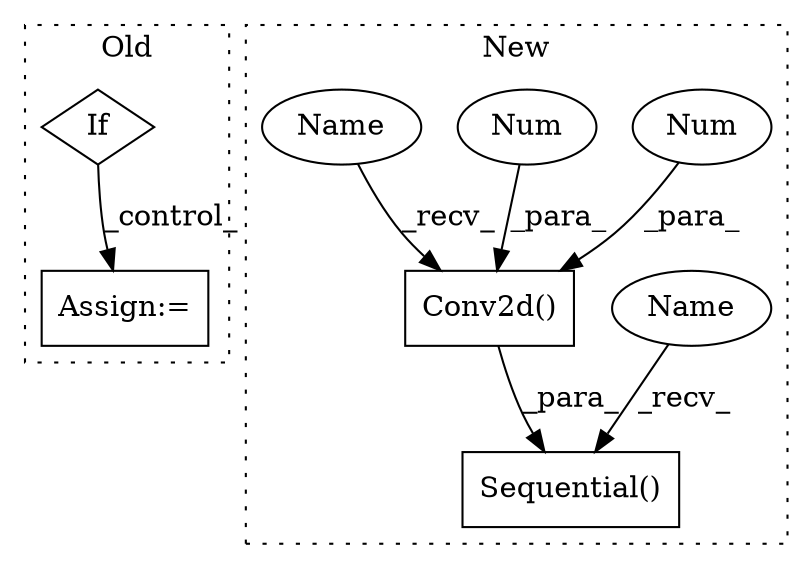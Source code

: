 digraph G {
subgraph cluster0 {
1 [label="If" a="96" s="1676,1695" l="0,14" shape="diamond"];
4 [label="Assign:=" a="68" s="1866" l="3" shape="box"];
label = "Old";
style="dotted";
}
subgraph cluster1 {
2 [label="Conv2d()" a="75" s="2141,2200" l="10,1" shape="box"];
3 [label="Num" a="76" s="2196" l="1" shape="ellipse"];
5 [label="Num" a="76" s="2151" l="2" shape="ellipse"];
6 [label="Sequential()" a="75" s="2074,2246" l="27,11" shape="box"];
7 [label="Name" a="87" s="2074" l="2" shape="ellipse"];
8 [label="Name" a="87" s="2141" l="2" shape="ellipse"];
label = "New";
style="dotted";
}
1 -> 4 [label="_control_"];
2 -> 6 [label="_para_"];
3 -> 2 [label="_para_"];
5 -> 2 [label="_para_"];
7 -> 6 [label="_recv_"];
8 -> 2 [label="_recv_"];
}